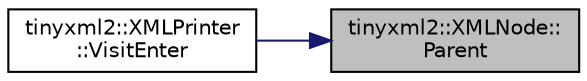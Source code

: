 digraph "tinyxml2::XMLNode::Parent"
{
 // LATEX_PDF_SIZE
  edge [fontname="Helvetica",fontsize="10",labelfontname="Helvetica",labelfontsize="10"];
  node [fontname="Helvetica",fontsize="10",shape=record];
  rankdir="RL";
  Node1 [label="tinyxml2::XMLNode::\lParent",height=0.2,width=0.4,color="black", fillcolor="grey75", style="filled", fontcolor="black",tooltip="Get the parent of this node on the DOM."];
  Node1 -> Node2 [dir="back",color="midnightblue",fontsize="10",style="solid",fontname="Helvetica"];
  Node2 [label="tinyxml2::XMLPrinter\l::VisitEnter",height=0.2,width=0.4,color="black", fillcolor="white", style="filled",URL="$classtinyxml2_1_1XMLPrinter.html#a169b2509d8eabb70811b2bb8cfd1f5d1",tooltip="Visit an element."];
}
